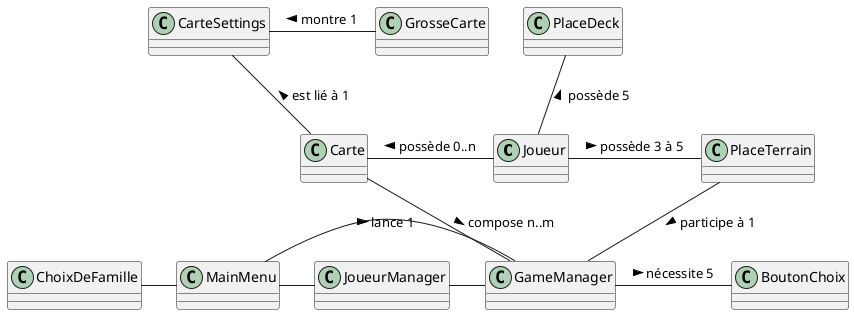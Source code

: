 @startuml DiagrammeUML
class Joueur
class Carte
class GameManager
class PlaceTerrain
class PlaceDeck
class CarteSettings
class GrosseCarte
class ChoixDeFamille
class MainMenu
class BoutonChoix

Joueur - PlaceTerrain : > possède 3 à 5
PlaceTerrain -- GameManager : > participe à 1
Carte - Joueur : < possède 0..n
Carte - GameManager : > compose n..m
CarteSettings -- Carte : < est lié à 1
GameManager - BoutonChoix : > nécessite 5
ChoixDeFamille - MainMenu 
MainMenu - GameManager : > lance 1
GrosseCarte - CarteSettings : > montre 1
PlaceDeck -- Joueur : < possède 5
JoueurManager - GameManager
MainMenu - JoueurManager

@enduml